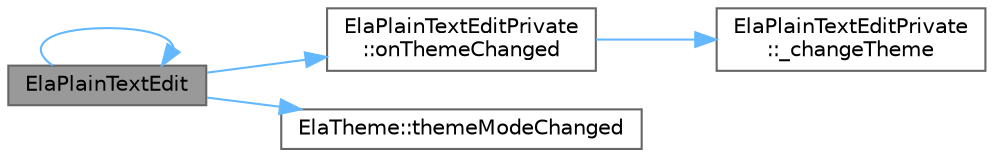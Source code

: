 digraph "ElaPlainTextEdit"
{
 // LATEX_PDF_SIZE
  bgcolor="transparent";
  edge [fontname=Helvetica,fontsize=10,labelfontname=Helvetica,labelfontsize=10];
  node [fontname=Helvetica,fontsize=10,shape=box,height=0.2,width=0.4];
  rankdir="LR";
  Node1 [id="Node000001",label="ElaPlainTextEdit",height=0.2,width=0.4,color="gray40", fillcolor="grey60", style="filled", fontcolor="black",tooltip="构造函数，初始化纯文本编辑框"];
  Node1 -> Node1 [id="edge1_Node000001_Node000001",color="steelblue1",style="solid",tooltip=" "];
  Node1 -> Node2 [id="edge2_Node000001_Node000002",color="steelblue1",style="solid",tooltip=" "];
  Node2 [id="Node000002",label="ElaPlainTextEditPrivate\l::onThemeChanged",height=0.2,width=0.4,color="grey40", fillcolor="white", style="filled",URL="$class_ela_plain_text_edit_private.html#acf666a8d5ef3e8a42f3c41d767d252db",tooltip="主题切换事件处理"];
  Node2 -> Node3 [id="edge3_Node000002_Node000003",color="steelblue1",style="solid",tooltip=" "];
  Node3 [id="Node000003",label="ElaPlainTextEditPrivate\l::_changeTheme",height=0.2,width=0.4,color="grey40", fillcolor="white", style="filled",URL="$class_ela_plain_text_edit_private.html#a9b03deaf658f6c6f614d0dba062b07a5",tooltip="更改主题"];
  Node1 -> Node4 [id="edge4_Node000001_Node000004",color="steelblue1",style="solid",tooltip=" "];
  Node4 [id="Node000004",label="ElaTheme::themeModeChanged",height=0.2,width=0.4,color="grey40", fillcolor="white", style="filled",URL="$class_ela_theme.html#a05ec2e3192ae77de87b167093330d9ba",tooltip="主题模式更改信号"];
}
